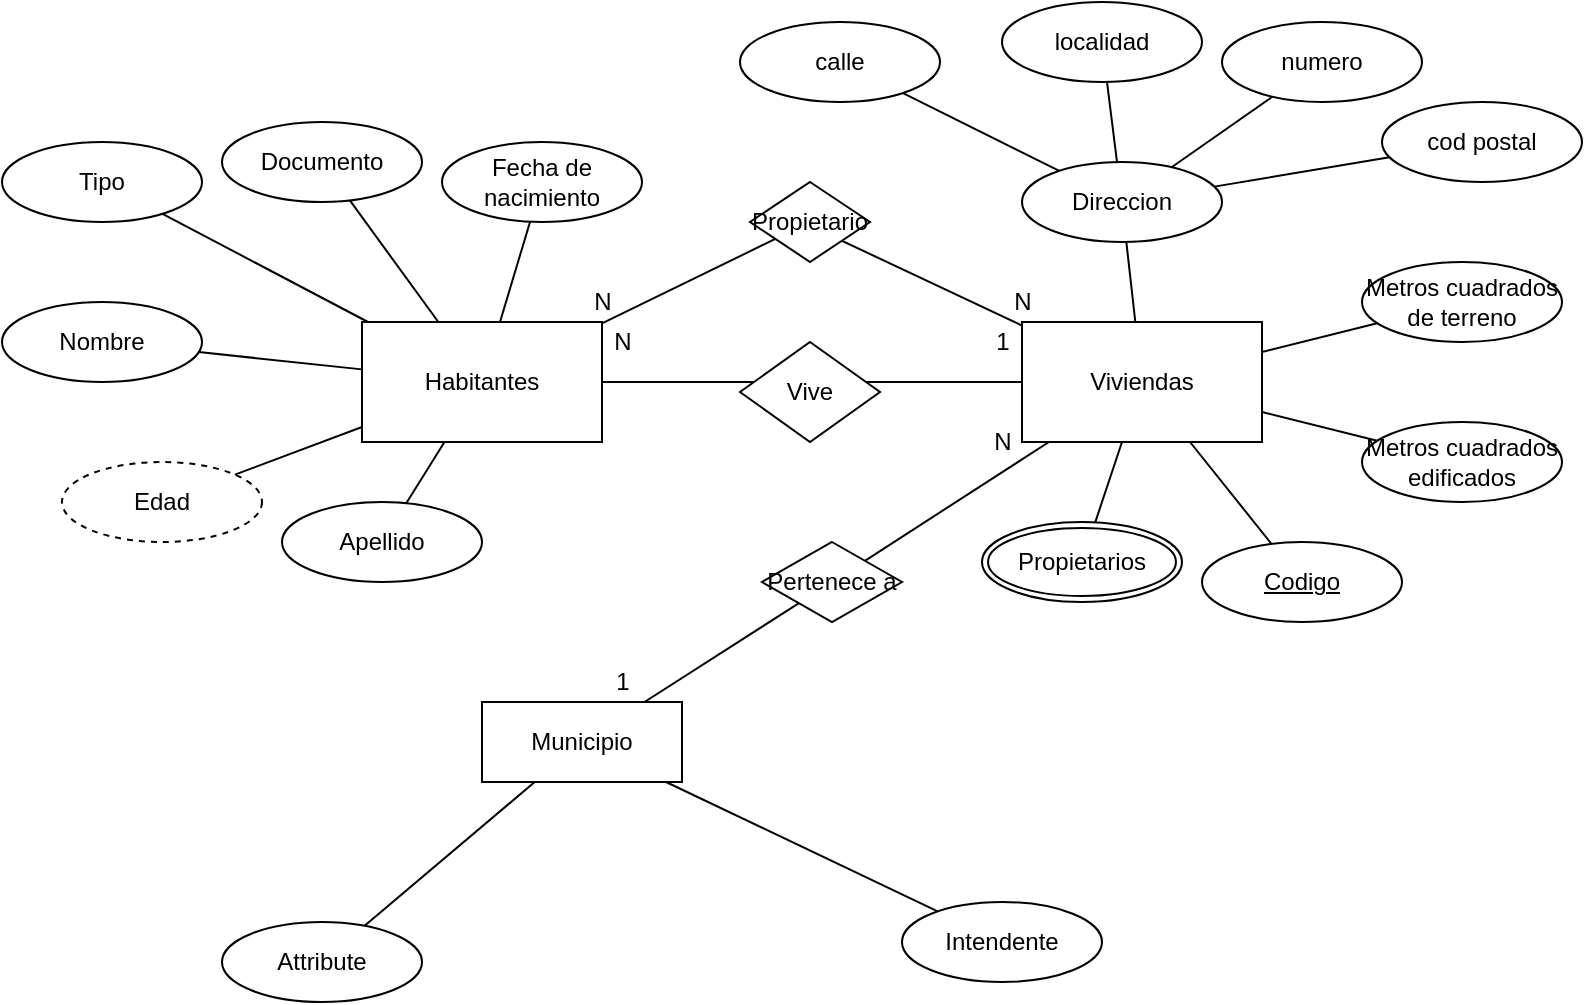 <mxfile version="14.6.1" type="device"><diagram id="waCjIMeOEn0cYzBeviUK" name="Page-1"><mxGraphModel dx="1043" dy="625" grid="1" gridSize="10" guides="1" tooltips="1" connect="1" arrows="1" fold="1" page="1" pageScale="1" pageWidth="827" pageHeight="1169" math="0" shadow="0"><root><mxCell id="0"/><mxCell id="1" parent="0"/><mxCell id="-0tklsV9htumlH9RnPXC-1" value="Viviendas" style="rounded=0;whiteSpace=wrap;html=1;" vertex="1" parent="1"><mxGeometry x="520" y="160" width="120" height="60" as="geometry"/></mxCell><mxCell id="-0tklsV9htumlH9RnPXC-2" value="Habitantes" style="rounded=0;whiteSpace=wrap;html=1;" vertex="1" parent="1"><mxGeometry x="190" y="160" width="120" height="60" as="geometry"/></mxCell><mxCell id="-0tklsV9htumlH9RnPXC-3" value="Tipo" style="ellipse;whiteSpace=wrap;html=1;align=center;" vertex="1" parent="1"><mxGeometry x="10" y="70" width="100" height="40" as="geometry"/></mxCell><mxCell id="-0tklsV9htumlH9RnPXC-4" value="Documento" style="ellipse;whiteSpace=wrap;html=1;align=center;" vertex="1" parent="1"><mxGeometry x="120" y="60" width="100" height="40" as="geometry"/></mxCell><mxCell id="-0tklsV9htumlH9RnPXC-5" value="Nombre" style="ellipse;whiteSpace=wrap;html=1;align=center;" vertex="1" parent="1"><mxGeometry x="10" y="150" width="100" height="40" as="geometry"/></mxCell><mxCell id="-0tklsV9htumlH9RnPXC-6" value="Fecha de nacimiento" style="ellipse;whiteSpace=wrap;html=1;align=center;" vertex="1" parent="1"><mxGeometry x="230" y="70" width="100" height="40" as="geometry"/></mxCell><mxCell id="-0tklsV9htumlH9RnPXC-8" value="Direccion" style="ellipse;whiteSpace=wrap;html=1;align=center;" vertex="1" parent="1"><mxGeometry x="520" y="80" width="100" height="40" as="geometry"/></mxCell><mxCell id="-0tklsV9htumlH9RnPXC-9" value="Metros cuadrados de terreno" style="ellipse;whiteSpace=wrap;html=1;align=center;" vertex="1" parent="1"><mxGeometry x="690" y="130" width="100" height="40" as="geometry"/></mxCell><mxCell id="-0tklsV9htumlH9RnPXC-10" value="Metros cuadrados edificados" style="ellipse;whiteSpace=wrap;html=1;align=center;" vertex="1" parent="1"><mxGeometry x="690" y="210" width="100" height="40" as="geometry"/></mxCell><mxCell id="-0tklsV9htumlH9RnPXC-15" value="Attribute" style="ellipse;whiteSpace=wrap;html=1;align=center;" vertex="1" parent="1"><mxGeometry x="120" y="460" width="100" height="40" as="geometry"/></mxCell><mxCell id="-0tklsV9htumlH9RnPXC-16" value="Intendente" style="ellipse;whiteSpace=wrap;html=1;align=center;" vertex="1" parent="1"><mxGeometry x="460" y="450" width="100" height="40" as="geometry"/></mxCell><mxCell id="-0tklsV9htumlH9RnPXC-18" value="" style="endArrow=none;html=1;rounded=0;" edge="1" parent="1" source="-0tklsV9htumlH9RnPXC-6" target="-0tklsV9htumlH9RnPXC-2"><mxGeometry relative="1" as="geometry"><mxPoint x="340" y="260" as="sourcePoint"/><mxPoint x="500" y="260" as="targetPoint"/></mxGeometry></mxCell><mxCell id="-0tklsV9htumlH9RnPXC-19" value="" style="endArrow=none;html=1;rounded=0;" edge="1" parent="1" source="-0tklsV9htumlH9RnPXC-2" target="-0tklsV9htumlH9RnPXC-1"><mxGeometry relative="1" as="geometry"><mxPoint x="340" y="260" as="sourcePoint"/><mxPoint x="500" y="260" as="targetPoint"/></mxGeometry></mxCell><mxCell id="-0tklsV9htumlH9RnPXC-20" value="" style="endArrow=none;html=1;rounded=0;" edge="1" parent="1" source="-0tklsV9htumlH9RnPXC-4" target="-0tklsV9htumlH9RnPXC-2"><mxGeometry relative="1" as="geometry"><mxPoint x="340" y="260" as="sourcePoint"/><mxPoint x="500" y="260" as="targetPoint"/></mxGeometry></mxCell><mxCell id="-0tklsV9htumlH9RnPXC-21" value="" style="endArrow=none;html=1;rounded=0;" edge="1" parent="1" source="-0tklsV9htumlH9RnPXC-3" target="-0tklsV9htumlH9RnPXC-2"><mxGeometry relative="1" as="geometry"><mxPoint x="193.926" y="109.209" as="sourcePoint"/><mxPoint x="238.182" y="170" as="targetPoint"/></mxGeometry></mxCell><mxCell id="-0tklsV9htumlH9RnPXC-22" value="" style="endArrow=none;html=1;rounded=0;" edge="1" parent="1" source="-0tklsV9htumlH9RnPXC-5" target="-0tklsV9htumlH9RnPXC-2"><mxGeometry relative="1" as="geometry"><mxPoint x="203.926" y="119.209" as="sourcePoint"/><mxPoint x="240" y="190" as="targetPoint"/></mxGeometry></mxCell><mxCell id="-0tklsV9htumlH9RnPXC-24" value="" style="endArrow=none;html=1;rounded=0;" edge="1" parent="1" source="-0tklsV9htumlH9RnPXC-8" target="-0tklsV9htumlH9RnPXC-1"><mxGeometry relative="1" as="geometry"><mxPoint x="223.926" y="139.209" as="sourcePoint"/><mxPoint x="268.182" y="200" as="targetPoint"/></mxGeometry></mxCell><mxCell id="-0tklsV9htumlH9RnPXC-25" value="" style="endArrow=none;html=1;rounded=0;" edge="1" parent="1" source="-0tklsV9htumlH9RnPXC-9" target="-0tklsV9htumlH9RnPXC-1"><mxGeometry relative="1" as="geometry"><mxPoint x="581.998" y="129.984" as="sourcePoint"/><mxPoint x="586.667" y="170" as="targetPoint"/></mxGeometry></mxCell><mxCell id="-0tklsV9htumlH9RnPXC-26" value="" style="endArrow=none;html=1;rounded=0;" edge="1" parent="1" source="-0tklsV9htumlH9RnPXC-10" target="-0tklsV9htumlH9RnPXC-1"><mxGeometry relative="1" as="geometry"><mxPoint x="591.998" y="139.984" as="sourcePoint"/><mxPoint x="596.667" y="180" as="targetPoint"/></mxGeometry></mxCell><mxCell id="-0tklsV9htumlH9RnPXC-28" value="" style="endArrow=none;html=1;rounded=0;" edge="1" parent="1" source="-0tklsV9htumlH9RnPXC-48" target="-0tklsV9htumlH9RnPXC-16"><mxGeometry relative="1" as="geometry"><mxPoint x="677.924" y="289.408" as="sourcePoint"/><mxPoint x="616.667" y="200" as="targetPoint"/></mxGeometry></mxCell><mxCell id="-0tklsV9htumlH9RnPXC-29" value="" style="endArrow=none;html=1;rounded=0;" edge="1" parent="1" source="-0tklsV9htumlH9RnPXC-15" target="-0tklsV9htumlH9RnPXC-48"><mxGeometry relative="1" as="geometry"><mxPoint x="621.998" y="169.984" as="sourcePoint"/><mxPoint x="710.392" y="288.261" as="targetPoint"/></mxGeometry></mxCell><mxCell id="-0tklsV9htumlH9RnPXC-30" value="Vive" style="shape=rhombus;perimeter=rhombusPerimeter;whiteSpace=wrap;html=1;align=center;" vertex="1" parent="1"><mxGeometry x="379" y="170" width="70" height="50" as="geometry"/></mxCell><mxCell id="-0tklsV9htumlH9RnPXC-31" value="Propietarios" style="ellipse;shape=doubleEllipse;margin=3;whiteSpace=wrap;html=1;align=center;" vertex="1" parent="1"><mxGeometry x="500" y="260" width="100" height="40" as="geometry"/></mxCell><mxCell id="-0tklsV9htumlH9RnPXC-32" value="" style="endArrow=none;html=1;rounded=0;" edge="1" parent="1" source="-0tklsV9htumlH9RnPXC-1" target="-0tklsV9htumlH9RnPXC-31"><mxGeometry relative="1" as="geometry"><mxPoint x="340" y="260" as="sourcePoint"/><mxPoint x="500" y="260" as="targetPoint"/></mxGeometry></mxCell><mxCell id="-0tklsV9htumlH9RnPXC-33" value="calle" style="ellipse;whiteSpace=wrap;html=1;align=center;" vertex="1" parent="1"><mxGeometry x="379" y="10" width="100" height="40" as="geometry"/></mxCell><mxCell id="-0tklsV9htumlH9RnPXC-34" value="localidad" style="ellipse;whiteSpace=wrap;html=1;align=center;" vertex="1" parent="1"><mxGeometry x="510" width="100" height="40" as="geometry"/></mxCell><mxCell id="-0tklsV9htumlH9RnPXC-35" value="numero" style="ellipse;whiteSpace=wrap;html=1;align=center;" vertex="1" parent="1"><mxGeometry x="620" y="10" width="100" height="40" as="geometry"/></mxCell><mxCell id="-0tklsV9htumlH9RnPXC-37" value="cod postal" style="ellipse;whiteSpace=wrap;html=1;align=center;" vertex="1" parent="1"><mxGeometry x="700" y="50" width="100" height="40" as="geometry"/></mxCell><mxCell id="-0tklsV9htumlH9RnPXC-39" value="Apellido" style="ellipse;whiteSpace=wrap;html=1;align=center;" vertex="1" parent="1"><mxGeometry x="150" y="250" width="100" height="40" as="geometry"/></mxCell><mxCell id="-0tklsV9htumlH9RnPXC-40" value="" style="endArrow=none;html=1;rounded=0;" edge="1" parent="1" source="-0tklsV9htumlH9RnPXC-2" target="-0tklsV9htumlH9RnPXC-39"><mxGeometry relative="1" as="geometry"><mxPoint x="320" y="160" as="sourcePoint"/><mxPoint x="480" y="160" as="targetPoint"/></mxGeometry></mxCell><mxCell id="-0tklsV9htumlH9RnPXC-41" value="" style="endArrow=none;html=1;rounded=0;" edge="1" parent="1" source="-0tklsV9htumlH9RnPXC-35" target="-0tklsV9htumlH9RnPXC-8"><mxGeometry relative="1" as="geometry"><mxPoint x="320" y="160" as="sourcePoint"/><mxPoint x="480" y="160" as="targetPoint"/></mxGeometry></mxCell><mxCell id="-0tklsV9htumlH9RnPXC-42" value="" style="endArrow=none;html=1;rounded=0;" edge="1" parent="1" source="-0tklsV9htumlH9RnPXC-34" target="-0tklsV9htumlH9RnPXC-8"><mxGeometry relative="1" as="geometry"><mxPoint x="320" y="160" as="sourcePoint"/><mxPoint x="480" y="160" as="targetPoint"/></mxGeometry></mxCell><mxCell id="-0tklsV9htumlH9RnPXC-43" value="" style="endArrow=none;html=1;rounded=0;" edge="1" parent="1" source="-0tklsV9htumlH9RnPXC-33" target="-0tklsV9htumlH9RnPXC-8"><mxGeometry relative="1" as="geometry"><mxPoint x="320" y="160" as="sourcePoint"/><mxPoint x="480" y="160" as="targetPoint"/></mxGeometry></mxCell><mxCell id="-0tklsV9htumlH9RnPXC-44" value="" style="endArrow=none;html=1;rounded=0;" edge="1" parent="1" source="-0tklsV9htumlH9RnPXC-37" target="-0tklsV9htumlH9RnPXC-8"><mxGeometry relative="1" as="geometry"><mxPoint x="631.998" y="179.984" as="sourcePoint"/><mxPoint x="636.667" y="220" as="targetPoint"/></mxGeometry></mxCell><mxCell id="-0tklsV9htumlH9RnPXC-46" value="Edad" style="ellipse;whiteSpace=wrap;html=1;align=center;dashed=1;" vertex="1" parent="1"><mxGeometry x="40" y="230" width="100" height="40" as="geometry"/></mxCell><mxCell id="-0tklsV9htumlH9RnPXC-47" value="" style="endArrow=none;html=1;rounded=0;" edge="1" parent="1" source="-0tklsV9htumlH9RnPXC-2" target="-0tklsV9htumlH9RnPXC-46"><mxGeometry relative="1" as="geometry"><mxPoint x="99.631" y="237.806" as="sourcePoint"/><mxPoint x="190" y="209.075" as="targetPoint"/></mxGeometry></mxCell><mxCell id="-0tklsV9htumlH9RnPXC-48" value="Municipio" style="whiteSpace=wrap;html=1;align=center;" vertex="1" parent="1"><mxGeometry x="250" y="350" width="100" height="40" as="geometry"/></mxCell><mxCell id="-0tklsV9htumlH9RnPXC-49" value="Codigo" style="ellipse;whiteSpace=wrap;html=1;align=center;fontStyle=4;" vertex="1" parent="1"><mxGeometry x="610" y="270" width="100" height="40" as="geometry"/></mxCell><mxCell id="-0tklsV9htumlH9RnPXC-50" value="" style="endArrow=none;html=1;rounded=0;" edge="1" parent="1" source="-0tklsV9htumlH9RnPXC-1" target="-0tklsV9htumlH9RnPXC-49"><mxGeometry relative="1" as="geometry"><mxPoint x="350" y="280" as="sourcePoint"/><mxPoint x="510" y="280" as="targetPoint"/></mxGeometry></mxCell><mxCell id="-0tklsV9htumlH9RnPXC-52" value="1" style="text;html=1;align=center;verticalAlign=middle;resizable=0;points=[];autosize=1;strokeColor=none;" vertex="1" parent="1"><mxGeometry x="500" y="160" width="20" height="20" as="geometry"/></mxCell><mxCell id="-0tklsV9htumlH9RnPXC-53" value="N" style="text;html=1;align=center;verticalAlign=middle;resizable=0;points=[];autosize=1;strokeColor=none;" vertex="1" parent="1"><mxGeometry x="310" y="160" width="20" height="20" as="geometry"/></mxCell><mxCell id="-0tklsV9htumlH9RnPXC-54" value="" style="endArrow=none;html=1;rounded=0;startArrow=none;" edge="1" parent="1" source="-0tklsV9htumlH9RnPXC-57" target="-0tklsV9htumlH9RnPXC-1"><mxGeometry relative="1" as="geometry"><mxPoint x="350" y="280" as="sourcePoint"/><mxPoint x="510" y="280" as="targetPoint"/><Array as="points"><mxPoint x="410" y="110"/></Array></mxGeometry></mxCell><mxCell id="-0tklsV9htumlH9RnPXC-57" value="Propietario" style="shape=rhombus;perimeter=rhombusPerimeter;whiteSpace=wrap;html=1;align=center;" vertex="1" parent="1"><mxGeometry x="384" y="90" width="60" height="40" as="geometry"/></mxCell><mxCell id="-0tklsV9htumlH9RnPXC-58" value="" style="endArrow=none;html=1;rounded=0;" edge="1" parent="1" source="-0tklsV9htumlH9RnPXC-2" target="-0tklsV9htumlH9RnPXC-57"><mxGeometry relative="1" as="geometry"><mxPoint x="310" y="160" as="sourcePoint"/><mxPoint x="520" y="161.765" as="targetPoint"/><Array as="points"/></mxGeometry></mxCell><mxCell id="-0tklsV9htumlH9RnPXC-59" value="N" style="text;html=1;align=center;verticalAlign=middle;resizable=0;points=[];autosize=1;strokeColor=none;" vertex="1" parent="1"><mxGeometry x="300" y="140" width="20" height="20" as="geometry"/></mxCell><mxCell id="-0tklsV9htumlH9RnPXC-60" value="N" style="text;html=1;align=center;verticalAlign=middle;resizable=0;points=[];autosize=1;strokeColor=none;" vertex="1" parent="1"><mxGeometry x="510" y="140" width="20" height="20" as="geometry"/></mxCell><mxCell id="-0tklsV9htumlH9RnPXC-61" value="" style="endArrow=none;html=1;rounded=0;startArrow=none;" edge="1" parent="1" source="-0tklsV9htumlH9RnPXC-62" target="-0tklsV9htumlH9RnPXC-1"><mxGeometry relative="1" as="geometry"><mxPoint x="350" y="280" as="sourcePoint"/><mxPoint x="510" y="280" as="targetPoint"/></mxGeometry></mxCell><mxCell id="-0tklsV9htumlH9RnPXC-62" value="Pertenece a" style="shape=rhombus;perimeter=rhombusPerimeter;whiteSpace=wrap;html=1;align=center;" vertex="1" parent="1"><mxGeometry x="390" y="270" width="70" height="40" as="geometry"/></mxCell><mxCell id="-0tklsV9htumlH9RnPXC-63" value="" style="endArrow=none;html=1;rounded=0;" edge="1" parent="1" source="-0tklsV9htumlH9RnPXC-48" target="-0tklsV9htumlH9RnPXC-62"><mxGeometry relative="1" as="geometry"><mxPoint x="331.111" y="350" as="sourcePoint"/><mxPoint x="533.333" y="220" as="targetPoint"/></mxGeometry></mxCell><mxCell id="-0tklsV9htumlH9RnPXC-64" value="N" style="text;html=1;align=center;verticalAlign=middle;resizable=0;points=[];autosize=1;strokeColor=none;" vertex="1" parent="1"><mxGeometry x="500" y="210" width="20" height="20" as="geometry"/></mxCell><mxCell id="-0tklsV9htumlH9RnPXC-65" value="1" style="text;html=1;align=center;verticalAlign=middle;resizable=0;points=[];autosize=1;strokeColor=none;" vertex="1" parent="1"><mxGeometry x="310" y="330" width="20" height="20" as="geometry"/></mxCell></root></mxGraphModel></diagram></mxfile>
